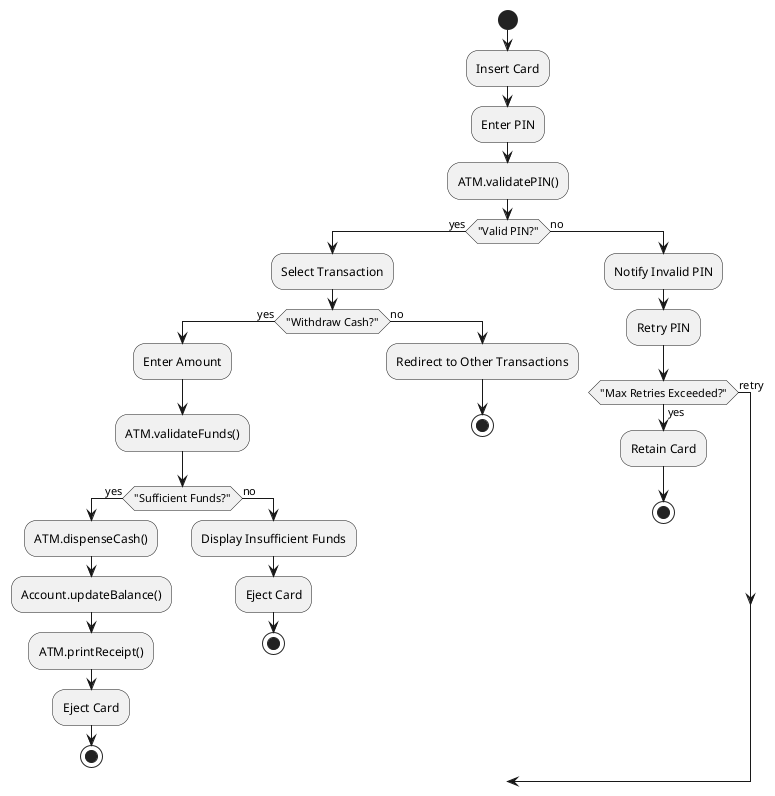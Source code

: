 @startuml ATM_Cash_Retrieval_Activity

start

:Insert Card;
:Enter PIN;
:ATM.validatePIN();

if ("Valid PIN?") then (yes)
    :Select Transaction;
    if ("Withdraw Cash?") then (yes)
        :Enter Amount;
        :ATM.validateFunds();
        if ("Sufficient Funds?") then (yes)
            :ATM.dispenseCash();
            :Account.updateBalance();
            :ATM.printReceipt();
            :Eject Card;
            stop
        else (no)
            :Display Insufficient Funds;
            :Eject Card;
            stop
        endif
    else (no)
        :Redirect to Other Transactions;
        stop
    endif
else (no)
    :Notify Invalid PIN;
    :Retry PIN;
    if ("Max Retries Exceeded?") then (yes)
        :Retain Card;
        stop
    else (retry)
        -> [back to] :ATM.validatePIN();
    endif
endif

@enduml